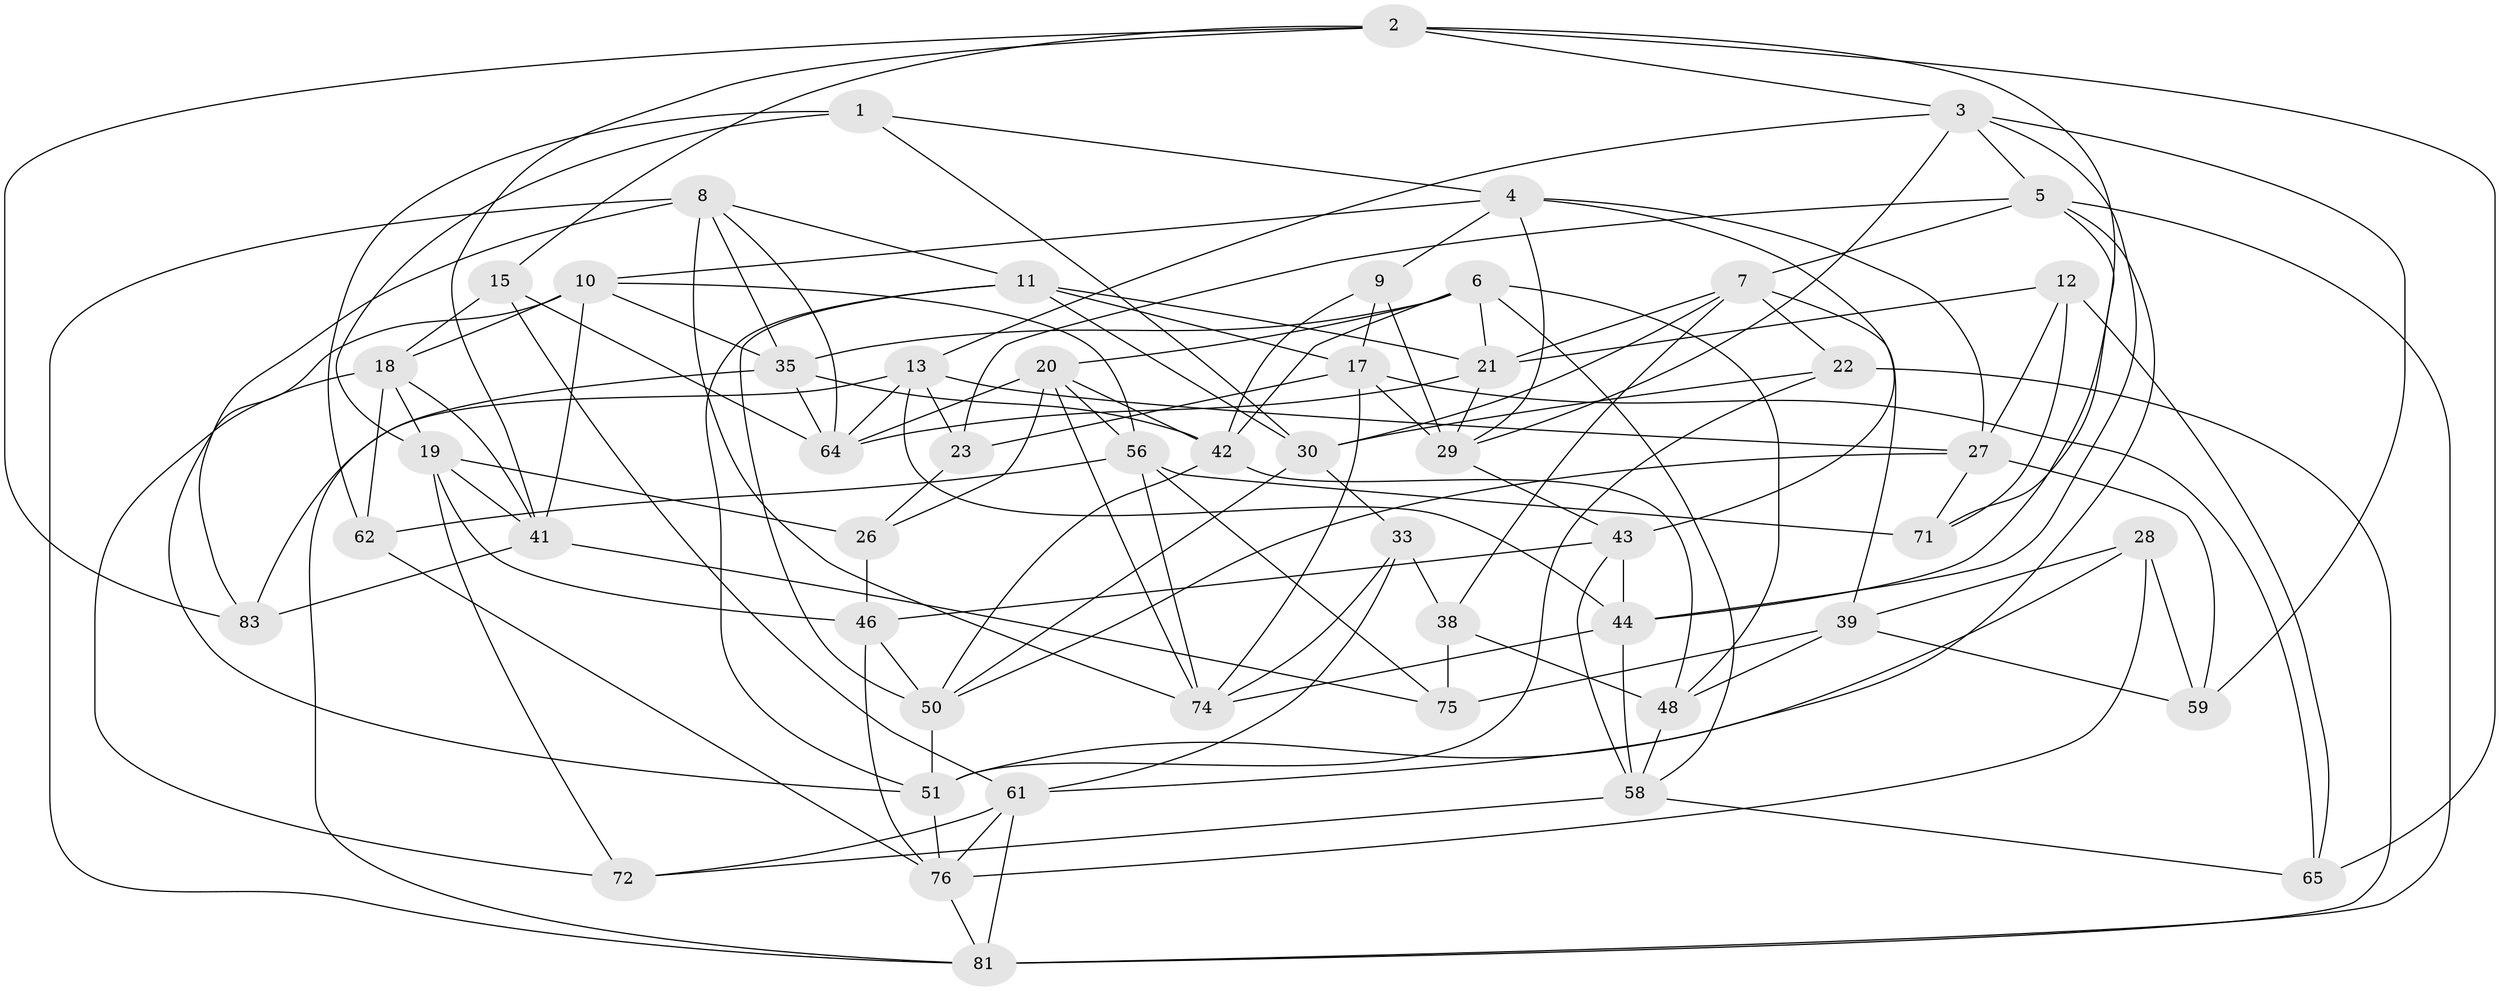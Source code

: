 // Generated by graph-tools (version 1.1) at 2025/24/03/03/25 07:24:22]
// undirected, 52 vertices, 137 edges
graph export_dot {
graph [start="1"]
  node [color=gray90,style=filled];
  1;
  2 [super="+16"];
  3 [super="+32"];
  4 [super="+25"];
  5 [super="+63"];
  6 [super="+86"];
  7 [super="+14"];
  8 [super="+36"];
  9;
  10 [super="+87"];
  11 [super="+31"];
  12;
  13 [super="+57"];
  15;
  17 [super="+45"];
  18 [super="+79"];
  19 [super="+53"];
  20 [super="+24"];
  21 [super="+54"];
  22;
  23;
  26;
  27 [super="+37"];
  28;
  29 [super="+34"];
  30 [super="+73"];
  33;
  35 [super="+52"];
  38;
  39 [super="+40"];
  41 [super="+55"];
  42 [super="+47"];
  43 [super="+60"];
  44 [super="+49"];
  46 [super="+78"];
  48 [super="+68"];
  50 [super="+85"];
  51 [super="+67"];
  56 [super="+77"];
  58 [super="+70"];
  59;
  61 [super="+69"];
  62;
  64 [super="+66"];
  65;
  71;
  72;
  74 [super="+82"];
  75;
  76 [super="+80"];
  81 [super="+84"];
  83;
  1 -- 62;
  1 -- 19;
  1 -- 4;
  1 -- 30;
  2 -- 41;
  2 -- 15;
  2 -- 65;
  2 -- 83;
  2 -- 71;
  2 -- 3;
  3 -- 59;
  3 -- 29;
  3 -- 5;
  3 -- 44;
  3 -- 13;
  4 -- 10;
  4 -- 27;
  4 -- 9;
  4 -- 43;
  4 -- 29;
  5 -- 23;
  5 -- 81;
  5 -- 61;
  5 -- 44;
  5 -- 7;
  6 -- 48;
  6 -- 42;
  6 -- 58;
  6 -- 35;
  6 -- 20;
  6 -- 21;
  7 -- 38;
  7 -- 21;
  7 -- 30;
  7 -- 39;
  7 -- 22;
  8 -- 83;
  8 -- 74;
  8 -- 35;
  8 -- 11;
  8 -- 81;
  8 -- 64;
  9 -- 17;
  9 -- 29;
  9 -- 42;
  10 -- 35;
  10 -- 41;
  10 -- 18;
  10 -- 56;
  10 -- 51;
  11 -- 17;
  11 -- 50;
  11 -- 30;
  11 -- 21;
  11 -- 51;
  12 -- 71;
  12 -- 21;
  12 -- 65;
  12 -- 27;
  13 -- 64;
  13 -- 83;
  13 -- 23;
  13 -- 27;
  13 -- 44;
  15 -- 18;
  15 -- 64;
  15 -- 61;
  17 -- 29;
  17 -- 65;
  17 -- 74;
  17 -- 23;
  18 -- 72;
  18 -- 19;
  18 -- 62;
  18 -- 41;
  19 -- 46;
  19 -- 72;
  19 -- 26;
  19 -- 41;
  20 -- 26;
  20 -- 56;
  20 -- 42;
  20 -- 64;
  20 -- 74;
  21 -- 29;
  21 -- 64;
  22 -- 51;
  22 -- 30;
  22 -- 81;
  23 -- 26;
  26 -- 46;
  27 -- 71;
  27 -- 50;
  27 -- 59;
  28 -- 76;
  28 -- 39;
  28 -- 59;
  28 -- 51;
  29 -- 43;
  30 -- 33;
  30 -- 50;
  33 -- 38;
  33 -- 61;
  33 -- 74;
  35 -- 42;
  35 -- 81;
  35 -- 64;
  38 -- 75;
  38 -- 48;
  39 -- 75;
  39 -- 48 [weight=2];
  39 -- 59;
  41 -- 75;
  41 -- 83;
  42 -- 50;
  42 -- 48;
  43 -- 46 [weight=2];
  43 -- 58;
  43 -- 44;
  44 -- 58;
  44 -- 74;
  46 -- 50;
  46 -- 76;
  48 -- 58;
  50 -- 51;
  51 -- 76;
  56 -- 74;
  56 -- 71;
  56 -- 75;
  56 -- 62;
  58 -- 72;
  58 -- 65;
  61 -- 81;
  61 -- 76;
  61 -- 72;
  62 -- 76;
  76 -- 81;
}
